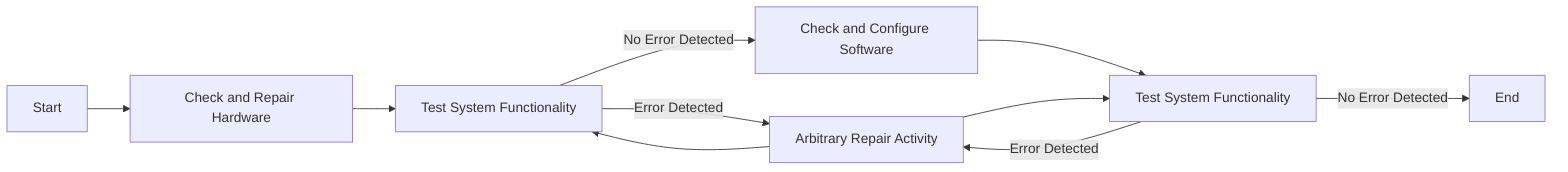 graph LR
A[Start] --> B[Check and Repair Hardware]
B --> C[Test System Functionality]
C -->|Error Detected| D[Arbitrary Repair Activity]
D --> C
C -->|No Error Detected| E[Check and Configure Software]
E --> F[Test System Functionality]
F -->|Error Detected| D
D --> F
F -->|No Error Detected| G[End]